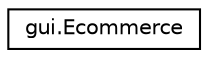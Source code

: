 digraph "Grafico della gerarchia delle classi"
{
  edge [fontname="Helvetica",fontsize="10",labelfontname="Helvetica",labelfontsize="10"];
  node [fontname="Helvetica",fontsize="10",shape=record];
  rankdir="LR";
  Node1 [label="gui.Ecommerce",height=0.2,width=0.4,color="black", fillcolor="white", style="filled",URL="$classgui_1_1_ecommerce.html"];
}
